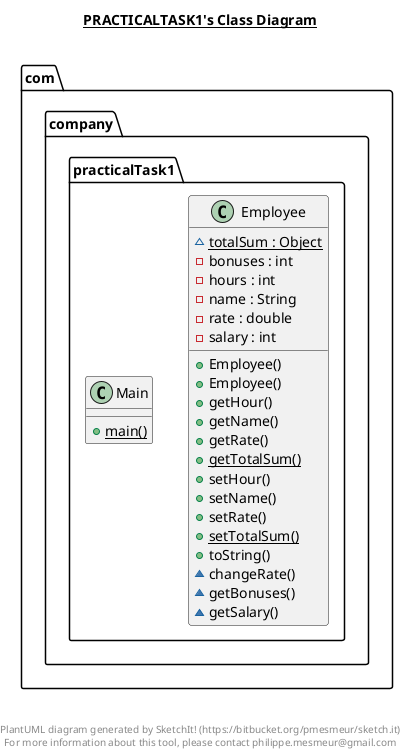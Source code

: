 @startuml

title __PRACTICALTASK1's Class Diagram__\n

  namespace com.company.practicalTask1 {
    class com.company.practicalTask1.Employee {
        {static} ~ totalSum : Object
        - bonuses : int
        - hours : int
        - name : String
        - rate : double
        - salary : int
        + Employee()
        + Employee()
        + getHour()
        + getName()
        + getRate()
        {static} + getTotalSum()
        + setHour()
        + setName()
        + setRate()
        {static} + setTotalSum()
        + toString()
        ~ changeRate()
        ~ getBonuses()
        ~ getSalary()
    }
  }
  

  namespace com.company.practicalTask1 {
    class com.company.practicalTask1.Main {
        {static} + main()
    }
  }
  



right footer


PlantUML diagram generated by SketchIt! (https://bitbucket.org/pmesmeur/sketch.it)
For more information about this tool, please contact philippe.mesmeur@gmail.com
endfooter

@enduml
